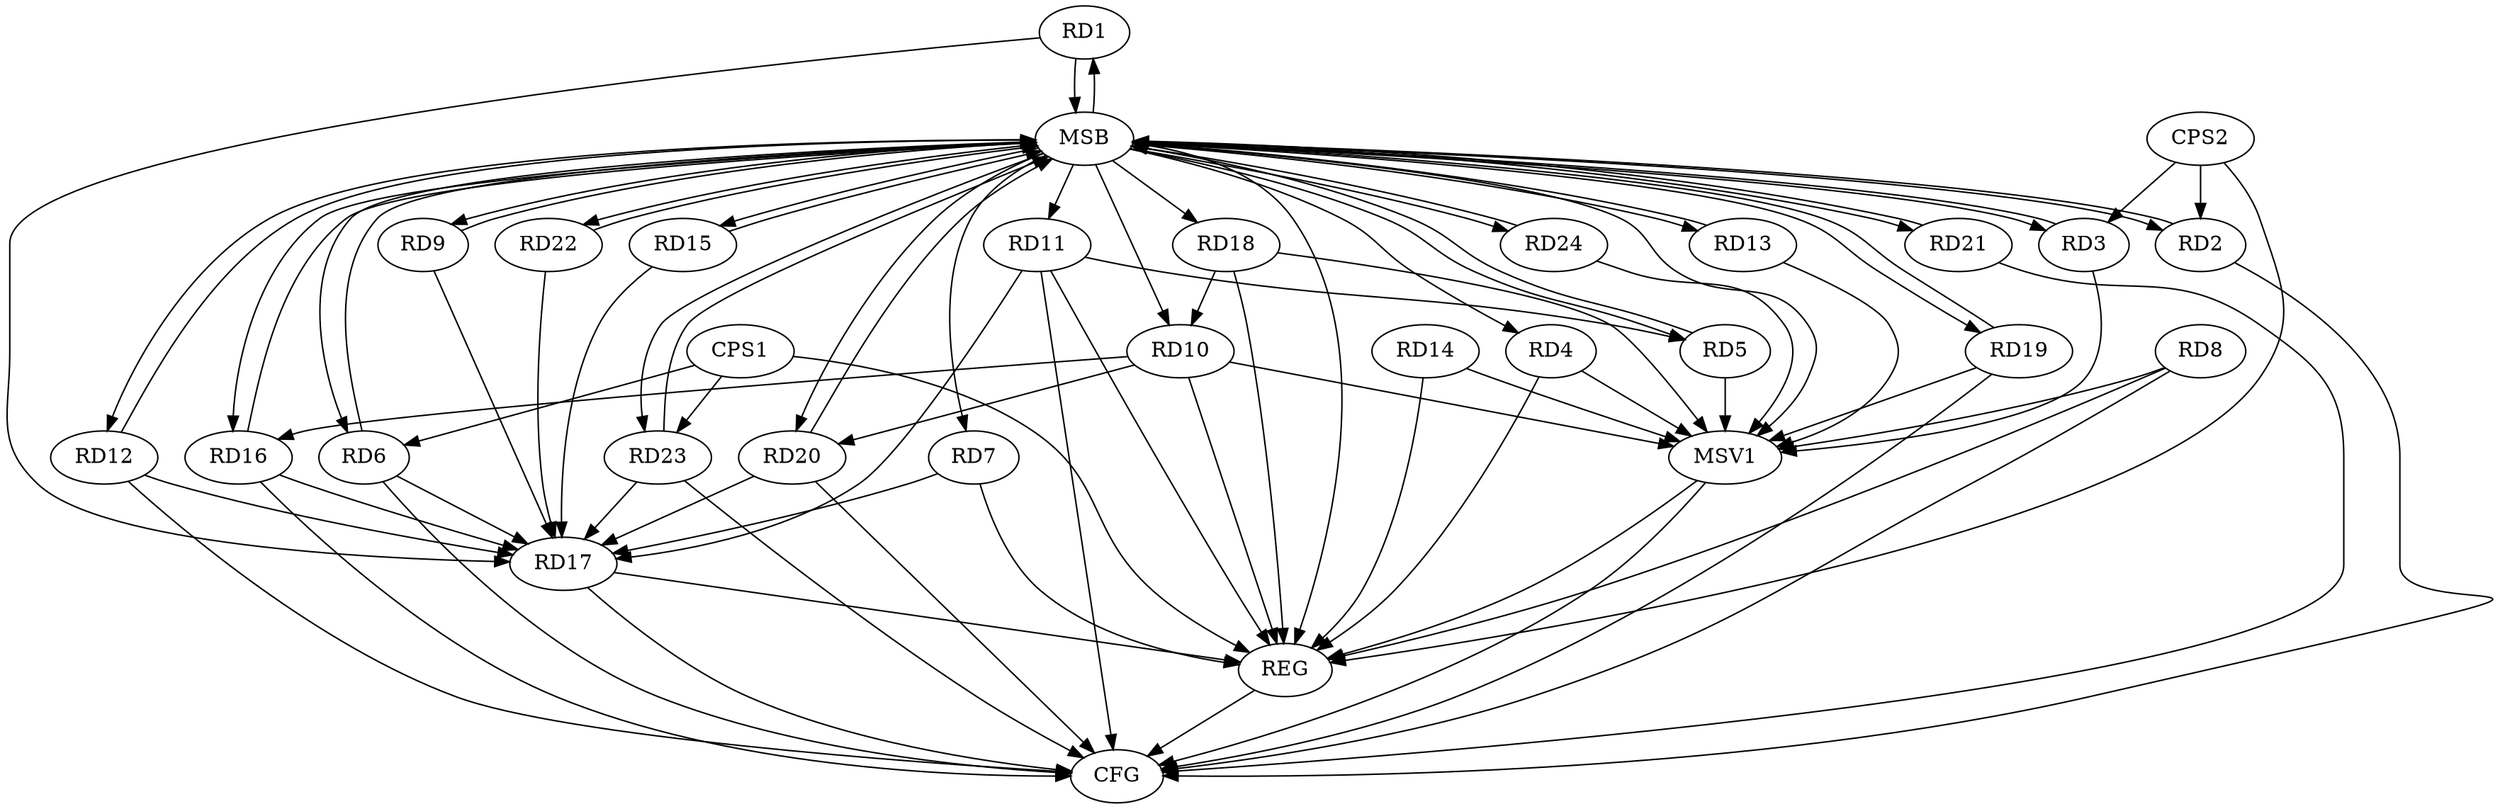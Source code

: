 strict digraph G {
  RD1 [ label="RD1" ];
  RD2 [ label="RD2" ];
  RD3 [ label="RD3" ];
  RD4 [ label="RD4" ];
  RD5 [ label="RD5" ];
  RD6 [ label="RD6" ];
  RD7 [ label="RD7" ];
  RD8 [ label="RD8" ];
  RD9 [ label="RD9" ];
  RD10 [ label="RD10" ];
  RD11 [ label="RD11" ];
  RD12 [ label="RD12" ];
  RD13 [ label="RD13" ];
  RD14 [ label="RD14" ];
  RD15 [ label="RD15" ];
  RD16 [ label="RD16" ];
  RD17 [ label="RD17" ];
  RD18 [ label="RD18" ];
  RD19 [ label="RD19" ];
  RD20 [ label="RD20" ];
  RD21 [ label="RD21" ];
  RD22 [ label="RD22" ];
  RD23 [ label="RD23" ];
  RD24 [ label="RD24" ];
  CPS1 [ label="CPS1" ];
  CPS2 [ label="CPS2" ];
  REG [ label="REG" ];
  MSB [ label="MSB" ];
  CFG [ label="CFG" ];
  MSV1 [ label="MSV1" ];
  RD11 -> RD5;
  RD10 -> RD16;
  RD18 -> RD10;
  RD10 -> RD20;
  CPS1 -> RD6;
  CPS1 -> RD23;
  CPS2 -> RD2;
  CPS2 -> RD3;
  RD4 -> REG;
  RD7 -> REG;
  RD8 -> REG;
  RD10 -> REG;
  RD11 -> REG;
  RD14 -> REG;
  RD17 -> REG;
  RD18 -> REG;
  CPS1 -> REG;
  CPS2 -> REG;
  RD1 -> MSB;
  MSB -> RD13;
  MSB -> REG;
  RD2 -> MSB;
  MSB -> RD10;
  MSB -> RD15;
  MSB -> RD16;
  MSB -> RD18;
  RD3 -> MSB;
  MSB -> RD2;
  RD5 -> MSB;
  MSB -> RD6;
  MSB -> RD9;
  RD6 -> MSB;
  RD9 -> MSB;
  MSB -> RD4;
  MSB -> RD21;
  RD12 -> MSB;
  MSB -> RD5;
  MSB -> RD23;
  RD13 -> MSB;
  MSB -> RD1;
  MSB -> RD11;
  MSB -> RD12;
  MSB -> RD19;
  RD15 -> MSB;
  RD16 -> MSB;
  RD19 -> MSB;
  MSB -> RD3;
  MSB -> RD7;
  MSB -> RD20;
  MSB -> RD24;
  RD20 -> MSB;
  RD21 -> MSB;
  RD22 -> MSB;
  RD23 -> MSB;
  RD24 -> MSB;
  MSB -> RD22;
  RD19 -> CFG;
  RD8 -> CFG;
  RD12 -> CFG;
  RD23 -> CFG;
  RD20 -> CFG;
  RD2 -> CFG;
  RD21 -> CFG;
  RD17 -> CFG;
  RD6 -> CFG;
  RD11 -> CFG;
  RD16 -> CFG;
  REG -> CFG;
  RD1 -> RD17;
  RD6 -> RD17;
  RD11 -> RD17;
  RD20 -> RD17;
  RD9 -> RD17;
  RD12 -> RD17;
  RD16 -> RD17;
  RD23 -> RD17;
  RD7 -> RD17;
  RD22 -> RD17;
  RD15 -> RD17;
  RD4 -> MSV1;
  RD10 -> MSV1;
  RD18 -> MSV1;
  MSB -> MSV1;
  RD5 -> MSV1;
  RD19 -> MSV1;
  RD8 -> MSV1;
  RD3 -> MSV1;
  RD14 -> MSV1;
  RD13 -> MSV1;
  RD24 -> MSV1;
  MSV1 -> REG;
  MSV1 -> CFG;
}
